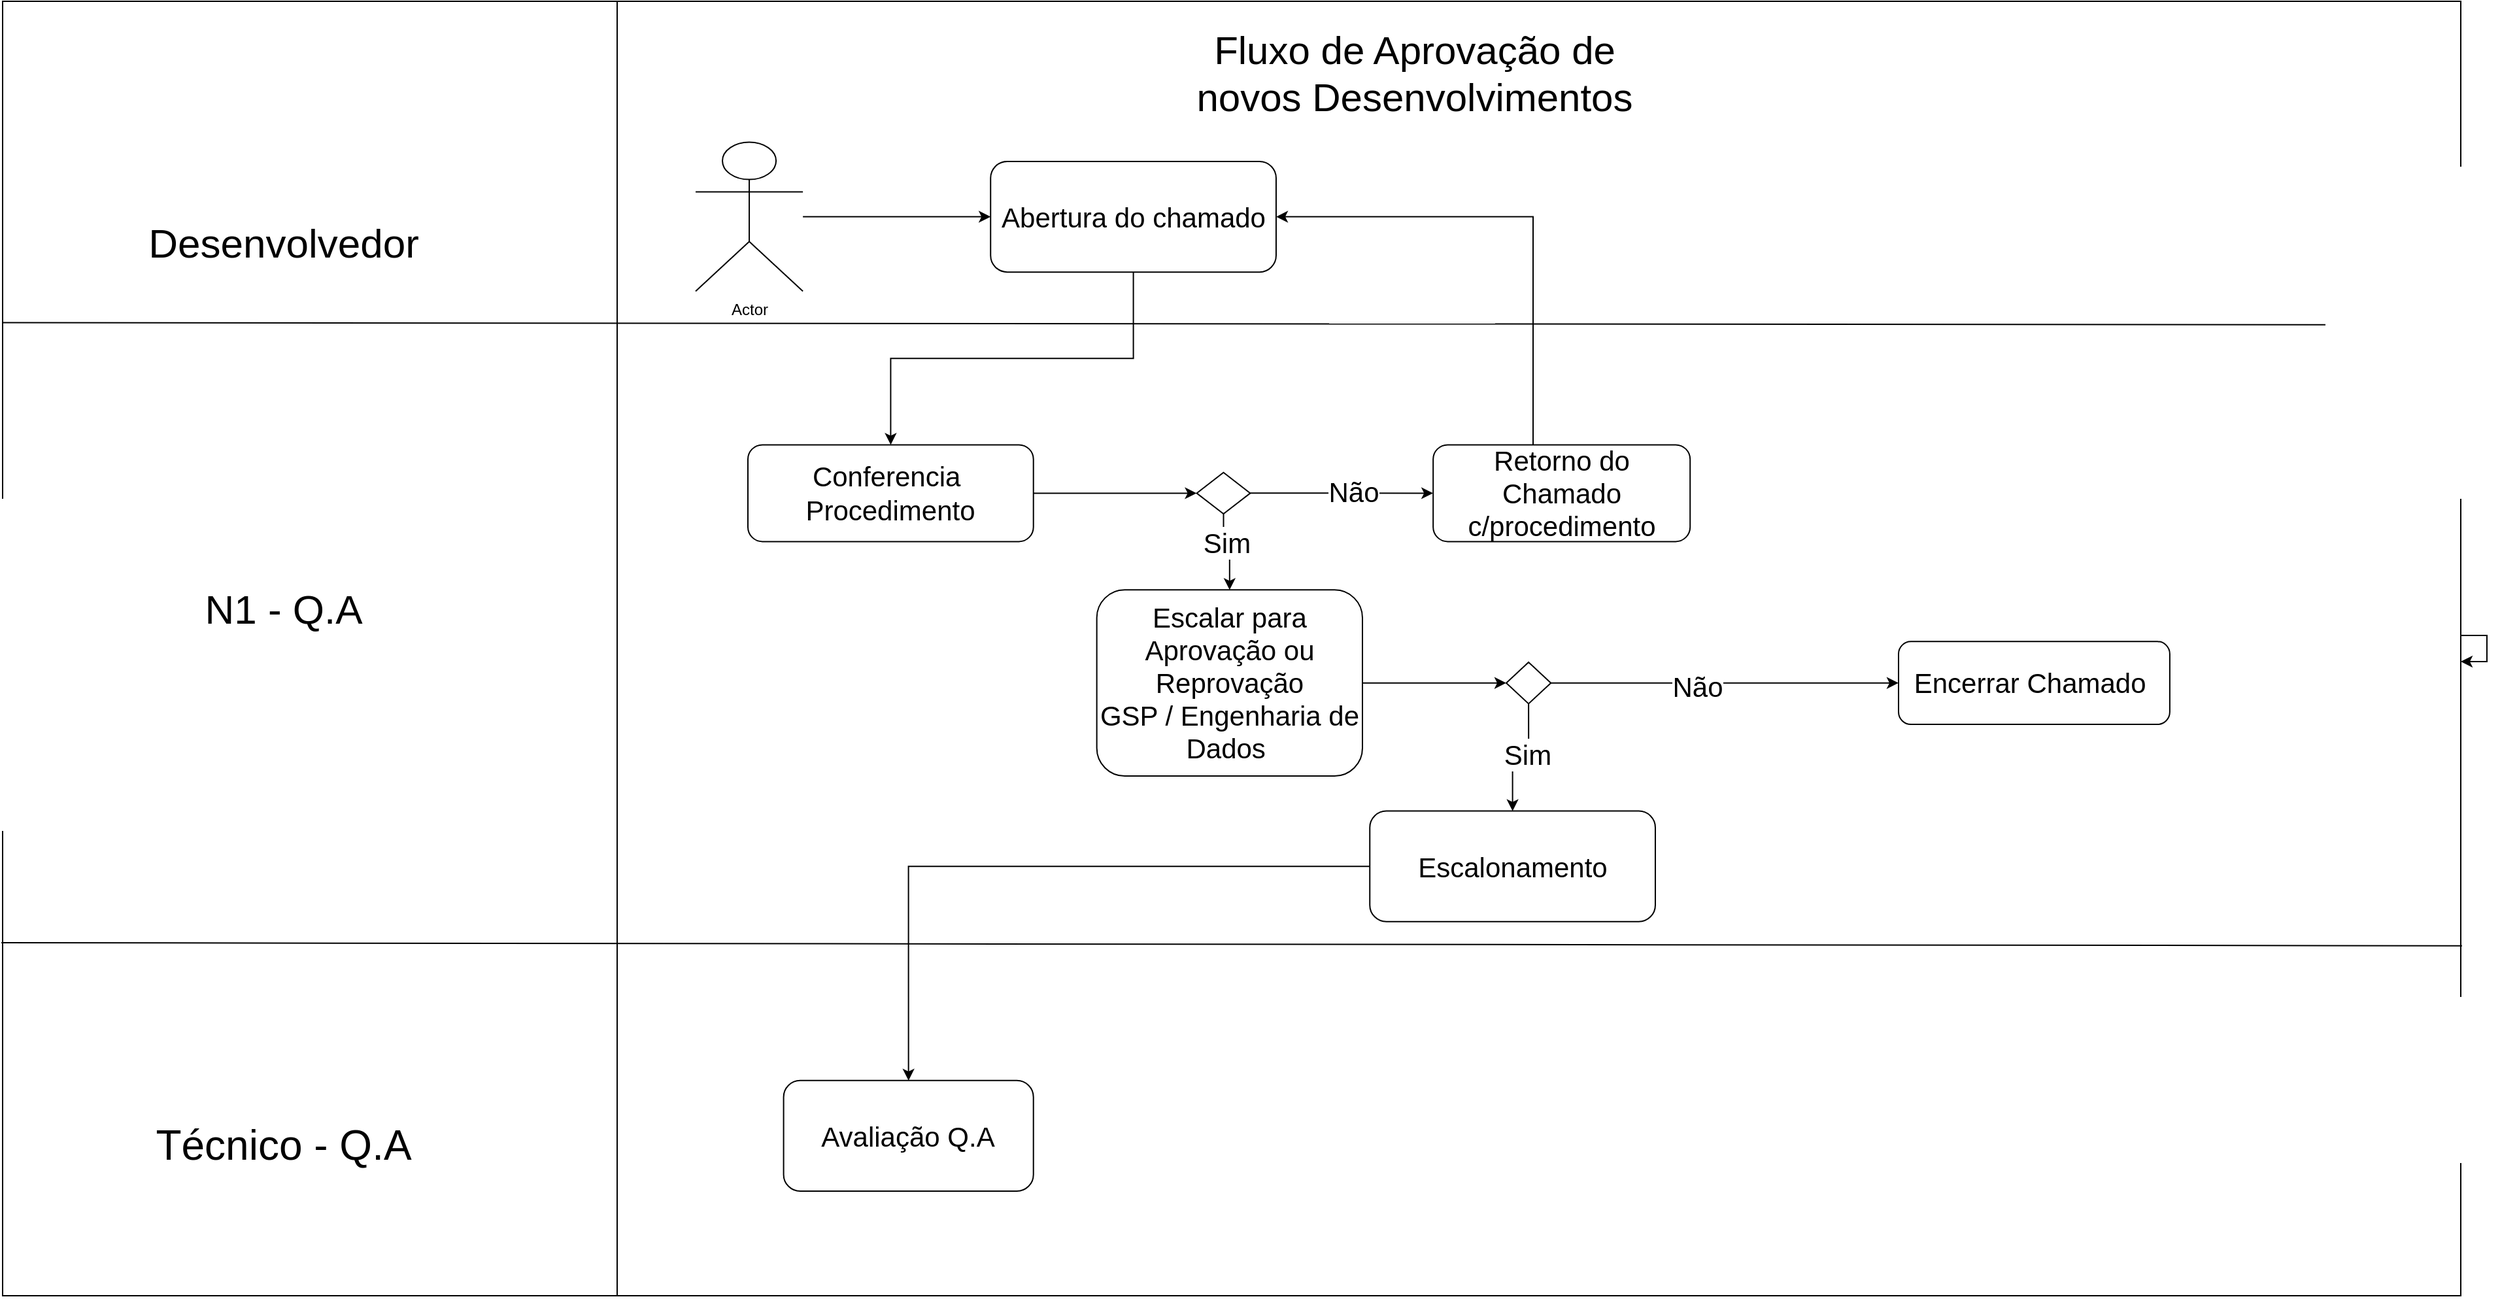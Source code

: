 <mxfile version="24.7.17">
  <diagram name="Página-1" id="J6KYp3sZMac65mRHOsff">
    <mxGraphModel dx="3191" dy="2304" grid="1" gridSize="10" guides="1" tooltips="1" connect="1" arrows="1" fold="1" page="1" pageScale="1" pageWidth="827" pageHeight="1169" math="0" shadow="0">
      <root>
        <mxCell id="0" />
        <mxCell id="1" parent="0" />
        <mxCell id="o21OCeAKtkfg6rw27tJI-9" value="" style="group;movable=0;resizable=0;rotatable=0;deletable=0;editable=0;locked=1;connectable=0;" vertex="1" connectable="0" parent="1">
          <mxGeometry x="30" y="-210" width="1880" height="990" as="geometry" />
        </mxCell>
        <mxCell id="o21OCeAKtkfg6rw27tJI-1" value="" style="rounded=0;whiteSpace=wrap;html=1;movable=0;resizable=0;rotatable=0;deletable=0;editable=0;locked=1;connectable=0;" vertex="1" parent="o21OCeAKtkfg6rw27tJI-9">
          <mxGeometry width="1880" height="990" as="geometry" />
        </mxCell>
        <mxCell id="o21OCeAKtkfg6rw27tJI-3" style="edgeStyle=orthogonalEdgeStyle;rounded=0;orthogonalLoop=1;jettySize=auto;html=1;movable=0;resizable=0;rotatable=0;deletable=0;editable=0;locked=1;connectable=0;" edge="1" parent="o21OCeAKtkfg6rw27tJI-9" source="o21OCeAKtkfg6rw27tJI-1" target="o21OCeAKtkfg6rw27tJI-1">
          <mxGeometry relative="1" as="geometry" />
        </mxCell>
        <mxCell id="o21OCeAKtkfg6rw27tJI-4" value="" style="endArrow=none;html=1;rounded=0;movable=0;resizable=0;rotatable=0;deletable=0;editable=0;locked=1;connectable=0;" edge="1" parent="o21OCeAKtkfg6rw27tJI-9" target="o21OCeAKtkfg6rw27tJI-1">
          <mxGeometry width="50" height="50" relative="1" as="geometry">
            <mxPoint y="477.03" as="sourcePoint" />
            <mxPoint x="87.013" y="404.752" as="targetPoint" />
          </mxGeometry>
        </mxCell>
        <mxCell id="o21OCeAKtkfg6rw27tJI-5" value="" style="endArrow=none;html=1;rounded=0;exitX=0;exitY=0.75;exitDx=0;exitDy=0;entryX=1.001;entryY=0.455;entryDx=0;entryDy=0;entryPerimeter=0;movable=0;resizable=0;rotatable=0;deletable=0;editable=0;locked=1;connectable=0;" edge="1" parent="o21OCeAKtkfg6rw27tJI-9">
          <mxGeometry width="50" height="50" relative="1" as="geometry">
            <mxPoint x="-0.94" y="719.999" as="sourcePoint" />
            <mxPoint x="1880.94" y="722.33" as="targetPoint" />
          </mxGeometry>
        </mxCell>
        <mxCell id="o21OCeAKtkfg6rw27tJI-6" value="" style="endArrow=none;html=1;rounded=0;exitX=0;exitY=0.25;exitDx=0;exitDy=0;entryX=1;entryY=0.25;entryDx=0;entryDy=0;movable=0;resizable=0;rotatable=0;deletable=0;editable=0;locked=1;connectable=0;" edge="1" parent="o21OCeAKtkfg6rw27tJI-9" target="o21OCeAKtkfg6rw27tJI-1">
          <mxGeometry width="50" height="50" relative="1" as="geometry">
            <mxPoint y="245.743" as="sourcePoint" />
            <mxPoint x="1340.0" y="245.743" as="targetPoint" />
          </mxGeometry>
        </mxCell>
        <mxCell id="o21OCeAKtkfg6rw27tJI-8" value="" style="endArrow=none;html=1;rounded=0;entryX=0.25;entryY=0;entryDx=0;entryDy=0;exitX=0.25;exitY=1;exitDx=0;exitDy=0;movable=0;resizable=0;rotatable=0;deletable=0;editable=0;locked=1;connectable=0;" edge="1" parent="o21OCeAKtkfg6rw27tJI-9" source="o21OCeAKtkfg6rw27tJI-1" target="o21OCeAKtkfg6rw27tJI-1">
          <mxGeometry width="50" height="50" relative="1" as="geometry">
            <mxPoint x="626.494" y="375.842" as="sourcePoint" />
            <mxPoint x="713.506" y="303.564" as="targetPoint" />
          </mxGeometry>
        </mxCell>
        <mxCell id="o21OCeAKtkfg6rw27tJI-14" value="&lt;font style=&quot;font-size: 31px;&quot;&gt;Desenvolvedor&lt;/font&gt;" style="text;html=1;align=center;verticalAlign=middle;whiteSpace=wrap;rounded=0;movable=1;resizable=1;rotatable=1;deletable=1;editable=1;locked=0;connectable=1;" vertex="1" parent="1">
          <mxGeometry x="160" y="-50" width="170" height="50" as="geometry" />
        </mxCell>
        <mxCell id="o21OCeAKtkfg6rw27tJI-15" value="&lt;font style=&quot;font-size: 31px;&quot;&gt;N1 - Q.A&lt;/font&gt;" style="text;html=1;align=center;verticalAlign=middle;whiteSpace=wrap;rounded=0;movable=1;resizable=1;rotatable=1;deletable=1;editable=1;locked=0;connectable=1;" vertex="1" parent="1">
          <mxGeometry x="160" y="230" width="170" height="50" as="geometry" />
        </mxCell>
        <mxCell id="o21OCeAKtkfg6rw27tJI-16" value="&lt;font style=&quot;font-size: 32px;&quot;&gt;Técnico - Q.A&lt;/font&gt;" style="text;html=1;align=center;verticalAlign=middle;whiteSpace=wrap;rounded=0;movable=1;resizable=1;rotatable=1;deletable=1;editable=1;locked=0;connectable=1;" vertex="1" parent="1">
          <mxGeometry x="135" y="640" width="220" height="50" as="geometry" />
        </mxCell>
        <mxCell id="o21OCeAKtkfg6rw27tJI-48" value="&lt;font style=&quot;font-size: 30px;&quot;&gt;Fluxo de Aprovação de novos Desenvolvimentos&lt;/font&gt;" style="text;html=1;align=center;verticalAlign=middle;whiteSpace=wrap;rounded=0;" vertex="1" parent="1">
          <mxGeometry x="940" y="-190" width="340" height="70" as="geometry" />
        </mxCell>
        <mxCell id="o21OCeAKtkfg6rw27tJI-49" value="" style="group" vertex="1" connectable="0" parent="1">
          <mxGeometry x="600" y="-87.5" width="1070" height="787.5" as="geometry" />
        </mxCell>
        <mxCell id="o21OCeAKtkfg6rw27tJI-11" value="&lt;font style=&quot;font-size: 21px;&quot;&gt;Abertura do chamado&lt;/font&gt;" style="rounded=1;whiteSpace=wrap;html=1;movable=1;resizable=1;rotatable=1;deletable=1;editable=1;locked=0;connectable=1;" vertex="1" parent="o21OCeAKtkfg6rw27tJI-49">
          <mxGeometry x="185.612" width="218.367" height="84.564" as="geometry" />
        </mxCell>
        <mxCell id="o21OCeAKtkfg6rw27tJI-10" value="Actor" style="shape=umlActor;verticalLabelPosition=bottom;verticalAlign=top;html=1;outlineConnect=0;movable=1;resizable=1;rotatable=1;deletable=1;editable=1;locked=0;connectable=1;" vertex="1" parent="o21OCeAKtkfg6rw27tJI-49">
          <mxGeometry x="-40" y="-14.71" width="82.06" height="113.99" as="geometry" />
        </mxCell>
        <mxCell id="o21OCeAKtkfg6rw27tJI-17" value="&lt;font style=&quot;font-size: 21px;&quot;&gt;Conferencia&amp;nbsp;&lt;br&gt;Procedimento&lt;/font&gt;" style="rounded=1;whiteSpace=wrap;html=1;movable=1;resizable=1;rotatable=1;deletable=1;editable=1;locked=0;connectable=1;" vertex="1" parent="o21OCeAKtkfg6rw27tJI-49">
          <mxGeometry y="216.695" width="218.367" height="73.993" as="geometry" />
        </mxCell>
        <mxCell id="o21OCeAKtkfg6rw27tJI-31" style="edgeStyle=orthogonalEdgeStyle;rounded=0;orthogonalLoop=1;jettySize=auto;html=1;entryX=1;entryY=0.5;entryDx=0;entryDy=0;" edge="1" parent="o21OCeAKtkfg6rw27tJI-49" source="o21OCeAKtkfg6rw27tJI-23" target="o21OCeAKtkfg6rw27tJI-11">
          <mxGeometry relative="1" as="geometry">
            <Array as="points">
              <mxPoint x="600.51" y="42.282" />
            </Array>
          </mxGeometry>
        </mxCell>
        <mxCell id="o21OCeAKtkfg6rw27tJI-23" value="&lt;font style=&quot;font-size: 21px;&quot;&gt;Retorno do Chamado c/procedimento&lt;/font&gt;" style="rounded=1;whiteSpace=wrap;html=1;movable=1;resizable=1;rotatable=1;deletable=1;editable=1;locked=0;connectable=1;" vertex="1" parent="o21OCeAKtkfg6rw27tJI-49">
          <mxGeometry x="524.082" y="216.695" width="196.531" height="73.993" as="geometry" />
        </mxCell>
        <mxCell id="o21OCeAKtkfg6rw27tJI-33" style="edgeStyle=orthogonalEdgeStyle;rounded=0;orthogonalLoop=1;jettySize=auto;html=1;" edge="1" parent="o21OCeAKtkfg6rw27tJI-49" source="o21OCeAKtkfg6rw27tJI-26" target="o21OCeAKtkfg6rw27tJI-32">
          <mxGeometry relative="1" as="geometry" />
        </mxCell>
        <mxCell id="o21OCeAKtkfg6rw27tJI-43" style="edgeStyle=orthogonalEdgeStyle;rounded=0;orthogonalLoop=1;jettySize=auto;html=1;entryX=0.5;entryY=0;entryDx=0;entryDy=0;exitX=0.5;exitY=1;exitDx=0;exitDy=0;" edge="1" parent="o21OCeAKtkfg6rw27tJI-49" source="o21OCeAKtkfg6rw27tJI-32" target="o21OCeAKtkfg6rw27tJI-40">
          <mxGeometry relative="1" as="geometry" />
        </mxCell>
        <mxCell id="o21OCeAKtkfg6rw27tJI-44" value="&lt;font style=&quot;font-size: 21px;&quot;&gt;Sim&lt;/font&gt;" style="edgeLabel;html=1;align=center;verticalAlign=middle;resizable=0;points=[];" vertex="1" connectable="0" parent="o21OCeAKtkfg6rw27tJI-43">
          <mxGeometry x="-0.169" y="-1" relative="1" as="geometry">
            <mxPoint as="offset" />
          </mxGeometry>
        </mxCell>
        <mxCell id="o21OCeAKtkfg6rw27tJI-26" value="&lt;font style=&quot;font-size: 21px;&quot;&gt;Escalar para Aprovação ou Reprovação&lt;br&gt;GSP / Engenharia de Dados&amp;nbsp;&lt;/font&gt;" style="rounded=1;whiteSpace=wrap;html=1;movable=1;resizable=1;rotatable=1;deletable=1;editable=1;locked=0;connectable=1;" vertex="1" parent="o21OCeAKtkfg6rw27tJI-49">
          <mxGeometry x="266.82" y="327.68" width="203.18" height="142.32" as="geometry" />
        </mxCell>
        <mxCell id="o21OCeAKtkfg6rw27tJI-19" value="" style="rhombus;whiteSpace=wrap;html=1;movable=1;resizable=1;rotatable=1;deletable=1;editable=1;locked=0;connectable=1;" vertex="1" parent="o21OCeAKtkfg6rw27tJI-49">
          <mxGeometry x="343.252" y="237.836" width="40.944" height="31.711" as="geometry" />
        </mxCell>
        <mxCell id="o21OCeAKtkfg6rw27tJI-12" style="edgeStyle=orthogonalEdgeStyle;rounded=0;orthogonalLoop=1;jettySize=auto;html=1;movable=1;resizable=1;rotatable=1;deletable=1;editable=1;locked=0;connectable=1;" edge="1" parent="o21OCeAKtkfg6rw27tJI-49" source="o21OCeAKtkfg6rw27tJI-10" target="o21OCeAKtkfg6rw27tJI-11">
          <mxGeometry relative="1" as="geometry" />
        </mxCell>
        <mxCell id="o21OCeAKtkfg6rw27tJI-18" style="edgeStyle=orthogonalEdgeStyle;rounded=0;orthogonalLoop=1;jettySize=auto;html=1;movable=1;resizable=1;rotatable=1;deletable=1;editable=1;locked=0;connectable=1;" edge="1" parent="o21OCeAKtkfg6rw27tJI-49" source="o21OCeAKtkfg6rw27tJI-11" target="o21OCeAKtkfg6rw27tJI-17">
          <mxGeometry relative="1" as="geometry" />
        </mxCell>
        <mxCell id="o21OCeAKtkfg6rw27tJI-20" style="edgeStyle=orthogonalEdgeStyle;rounded=0;orthogonalLoop=1;jettySize=auto;html=1;entryX=0;entryY=0.5;entryDx=0;entryDy=0;movable=1;resizable=1;rotatable=1;deletable=1;editable=1;locked=0;connectable=1;" edge="1" parent="o21OCeAKtkfg6rw27tJI-49" source="o21OCeAKtkfg6rw27tJI-17" target="o21OCeAKtkfg6rw27tJI-19">
          <mxGeometry relative="1" as="geometry" />
        </mxCell>
        <mxCell id="o21OCeAKtkfg6rw27tJI-24" style="edgeStyle=orthogonalEdgeStyle;rounded=0;orthogonalLoop=1;jettySize=auto;html=1;entryX=0;entryY=0.5;entryDx=0;entryDy=0;movable=1;resizable=1;rotatable=1;deletable=1;editable=1;locked=0;connectable=1;" edge="1" parent="o21OCeAKtkfg6rw27tJI-49" source="o21OCeAKtkfg6rw27tJI-19" target="o21OCeAKtkfg6rw27tJI-23">
          <mxGeometry relative="1" as="geometry" />
        </mxCell>
        <mxCell id="o21OCeAKtkfg6rw27tJI-25" value="&lt;font style=&quot;font-size: 21px;&quot;&gt;Não&lt;/font&gt;" style="edgeLabel;html=1;align=center;verticalAlign=middle;resizable=1;points=[];movable=1;rotatable=1;deletable=1;editable=1;locked=0;connectable=1;" vertex="1" connectable="0" parent="o21OCeAKtkfg6rw27tJI-24">
          <mxGeometry x="0.107" y="1" relative="1" as="geometry">
            <mxPoint x="1" as="offset" />
          </mxGeometry>
        </mxCell>
        <mxCell id="o21OCeAKtkfg6rw27tJI-28" style="edgeStyle=orthogonalEdgeStyle;rounded=0;orthogonalLoop=1;jettySize=auto;html=1;entryX=0.5;entryY=0;entryDx=0;entryDy=0;movable=1;resizable=1;rotatable=1;deletable=1;editable=1;locked=0;connectable=1;" edge="1" parent="o21OCeAKtkfg6rw27tJI-49" source="o21OCeAKtkfg6rw27tJI-19" target="o21OCeAKtkfg6rw27tJI-26">
          <mxGeometry relative="1" as="geometry" />
        </mxCell>
        <mxCell id="o21OCeAKtkfg6rw27tJI-29" value="&lt;font style=&quot;font-size: 21px;&quot;&gt;Sim&lt;/font&gt;" style="edgeLabel;html=1;align=center;verticalAlign=middle;resizable=1;points=[];movable=1;rotatable=1;deletable=1;editable=1;locked=0;connectable=1;" vertex="1" connectable="0" parent="o21OCeAKtkfg6rw27tJI-28">
          <mxGeometry x="-0.297" y="2" relative="1" as="geometry">
            <mxPoint as="offset" />
          </mxGeometry>
        </mxCell>
        <mxCell id="o21OCeAKtkfg6rw27tJI-37" style="edgeStyle=orthogonalEdgeStyle;rounded=0;orthogonalLoop=1;jettySize=auto;html=1;entryX=0;entryY=0.5;entryDx=0;entryDy=0;" edge="1" parent="o21OCeAKtkfg6rw27tJI-49" source="o21OCeAKtkfg6rw27tJI-32" target="o21OCeAKtkfg6rw27tJI-36">
          <mxGeometry relative="1" as="geometry" />
        </mxCell>
        <mxCell id="o21OCeAKtkfg6rw27tJI-38" value="&lt;font style=&quot;font-size: 21px;&quot;&gt;Não&lt;/font&gt;" style="edgeLabel;html=1;align=center;verticalAlign=middle;resizable=0;points=[];" vertex="1" connectable="0" parent="o21OCeAKtkfg6rw27tJI-37">
          <mxGeometry x="-0.156" y="-2" relative="1" as="geometry">
            <mxPoint as="offset" />
          </mxGeometry>
        </mxCell>
        <mxCell id="o21OCeAKtkfg6rw27tJI-32" value="" style="rhombus;whiteSpace=wrap;html=1;" vertex="1" parent="o21OCeAKtkfg6rw27tJI-49">
          <mxGeometry x="579.995" y="382.986" width="34.12" height="31.711" as="geometry" />
        </mxCell>
        <mxCell id="o21OCeAKtkfg6rw27tJI-36" value="&lt;font style=&quot;font-size: 21px;&quot;&gt;Encerrar Chamado&amp;nbsp;&lt;/font&gt;" style="rounded=1;whiteSpace=wrap;html=1;" vertex="1" parent="o21OCeAKtkfg6rw27tJI-49">
          <mxGeometry x="880.001" y="367.131" width="207.449" height="63.423" as="geometry" />
        </mxCell>
        <mxCell id="o21OCeAKtkfg6rw27tJI-47" style="edgeStyle=orthogonalEdgeStyle;rounded=0;orthogonalLoop=1;jettySize=auto;html=1;entryX=0.5;entryY=0;entryDx=0;entryDy=0;" edge="1" parent="o21OCeAKtkfg6rw27tJI-49" source="o21OCeAKtkfg6rw27tJI-40" target="o21OCeAKtkfg6rw27tJI-46">
          <mxGeometry relative="1" as="geometry" />
        </mxCell>
        <mxCell id="o21OCeAKtkfg6rw27tJI-40" value="&lt;font style=&quot;font-size: 21px;&quot;&gt;Escalonamento&lt;/font&gt;" style="rounded=1;whiteSpace=wrap;html=1;" vertex="1" parent="o21OCeAKtkfg6rw27tJI-49">
          <mxGeometry x="475.626" y="496.812" width="218.367" height="84.564" as="geometry" />
        </mxCell>
        <mxCell id="o21OCeAKtkfg6rw27tJI-46" value="&lt;font style=&quot;font-size: 21px;&quot;&gt;Avaliação Q.A&lt;/font&gt;" style="rounded=1;whiteSpace=wrap;html=1;" vertex="1" parent="o21OCeAKtkfg6rw27tJI-49">
          <mxGeometry x="27.296" y="702.936" width="191.071" height="84.564" as="geometry" />
        </mxCell>
      </root>
    </mxGraphModel>
  </diagram>
</mxfile>
